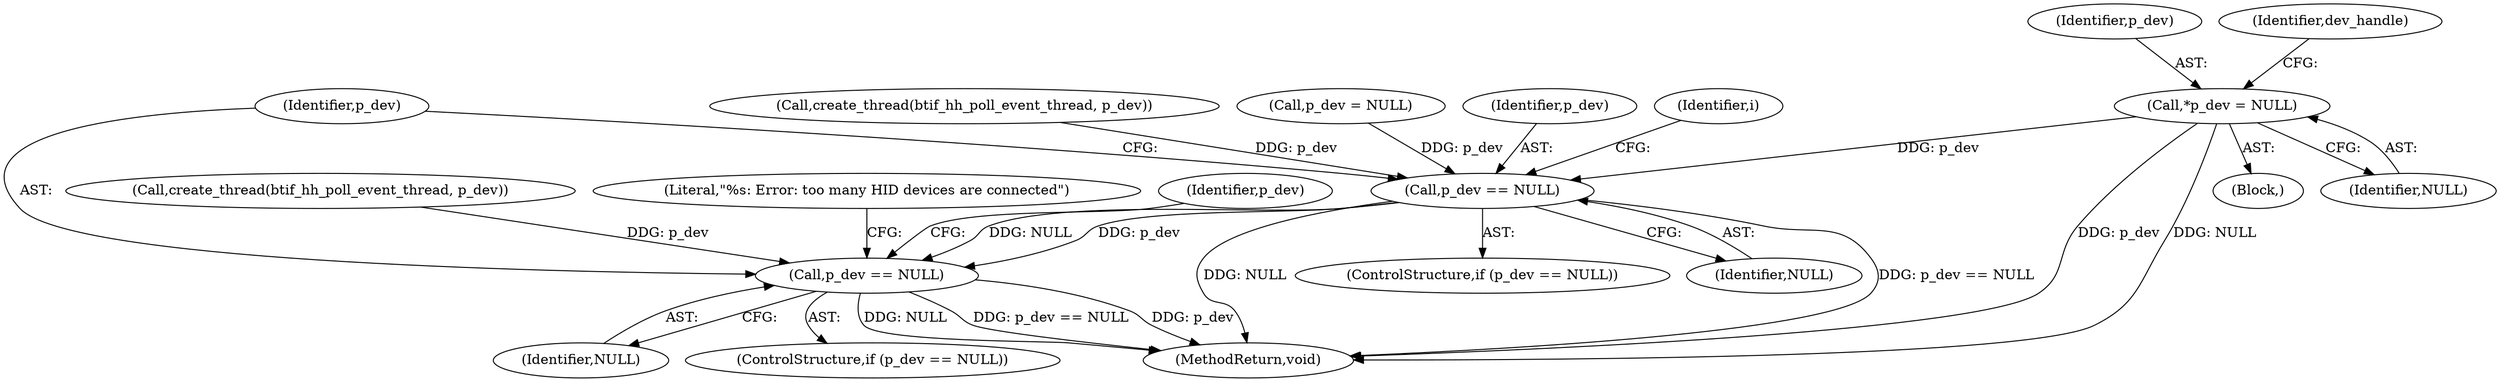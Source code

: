 digraph "0_Android_472271b153c5dc53c28beac55480a8d8434b2d5c_7@pointer" {
"1000108" [label="(Call,*p_dev = NULL)"];
"1000262" [label="(Call,p_dev == NULL)"];
"1000369" [label="(Call,p_dev == NULL)"];
"1000370" [label="(Identifier,p_dev)"];
"1000368" [label="(ControlStructure,if (p_dev == NULL))"];
"1000109" [label="(Identifier,p_dev)"];
"1000113" [label="(Identifier,dev_handle)"];
"1000261" [label="(ControlStructure,if (p_dev == NULL))"];
"1000254" [label="(Call,create_thread(btif_hh_poll_event_thread, p_dev))"];
"1000371" [label="(Identifier,NULL)"];
"1000364" [label="(Call,create_thread(btif_hh_poll_event_thread, p_dev))"];
"1000264" [label="(Identifier,NULL)"];
"1000258" [label="(Call,p_dev = NULL)"];
"1000108" [label="(Call,*p_dev = NULL)"];
"1000262" [label="(Call,p_dev == NULL)"];
"1000374" [label="(Literal,\"%s: Error: too many HID devices are connected\")"];
"1000263" [label="(Identifier,p_dev)"];
"1000369" [label="(Call,p_dev == NULL)"];
"1000379" [label="(Identifier,p_dev)"];
"1000268" [label="(Identifier,i)"];
"1000105" [label="(Block,)"];
"1000388" [label="(MethodReturn,void)"];
"1000110" [label="(Identifier,NULL)"];
"1000108" -> "1000105"  [label="AST: "];
"1000108" -> "1000110"  [label="CFG: "];
"1000109" -> "1000108"  [label="AST: "];
"1000110" -> "1000108"  [label="AST: "];
"1000113" -> "1000108"  [label="CFG: "];
"1000108" -> "1000388"  [label="DDG: NULL"];
"1000108" -> "1000388"  [label="DDG: p_dev"];
"1000108" -> "1000262"  [label="DDG: p_dev"];
"1000262" -> "1000261"  [label="AST: "];
"1000262" -> "1000264"  [label="CFG: "];
"1000263" -> "1000262"  [label="AST: "];
"1000264" -> "1000262"  [label="AST: "];
"1000268" -> "1000262"  [label="CFG: "];
"1000370" -> "1000262"  [label="CFG: "];
"1000262" -> "1000388"  [label="DDG: NULL"];
"1000262" -> "1000388"  [label="DDG: p_dev == NULL"];
"1000258" -> "1000262"  [label="DDG: p_dev"];
"1000254" -> "1000262"  [label="DDG: p_dev"];
"1000262" -> "1000369"  [label="DDG: p_dev"];
"1000262" -> "1000369"  [label="DDG: NULL"];
"1000369" -> "1000368"  [label="AST: "];
"1000369" -> "1000371"  [label="CFG: "];
"1000370" -> "1000369"  [label="AST: "];
"1000371" -> "1000369"  [label="AST: "];
"1000374" -> "1000369"  [label="CFG: "];
"1000379" -> "1000369"  [label="CFG: "];
"1000369" -> "1000388"  [label="DDG: p_dev == NULL"];
"1000369" -> "1000388"  [label="DDG: p_dev"];
"1000369" -> "1000388"  [label="DDG: NULL"];
"1000364" -> "1000369"  [label="DDG: p_dev"];
}
